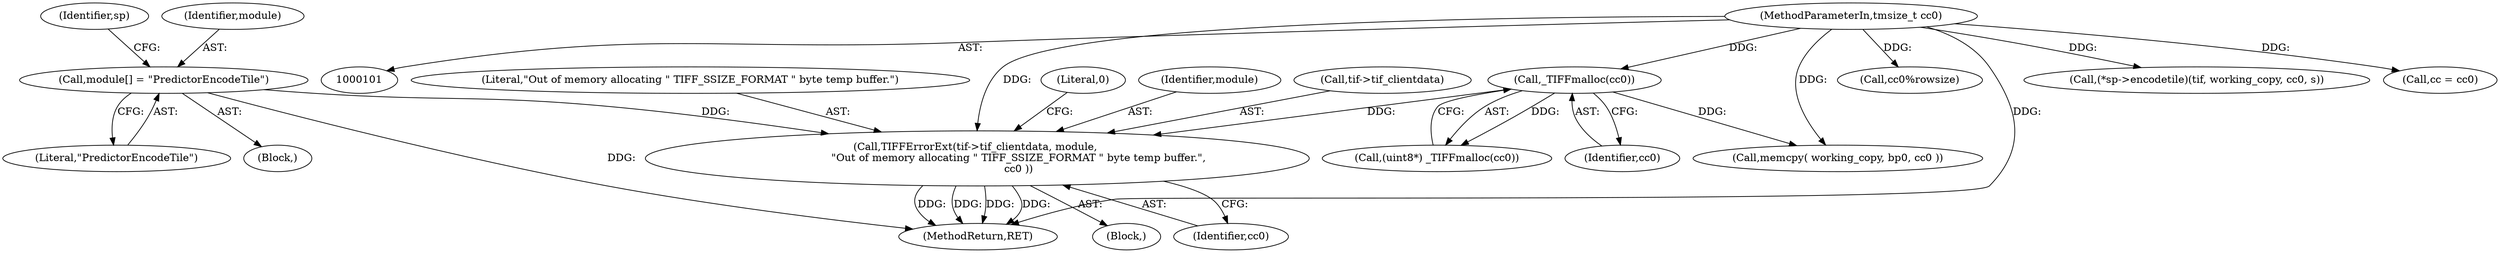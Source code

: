 digraph "0_libtiff_3ca657a8793dd011bf869695d72ad31c779c3cc1_2@pointer" {
"1000151" [label="(Call,TIFFErrorExt(tif->tif_clientdata, module, \n                         \"Out of memory allocating \" TIFF_SSIZE_FORMAT \" byte temp buffer.\",\n                         cc0 ))"];
"1000108" [label="(Call,module[] = \"PredictorEncodeTile\")"];
"1000144" [label="(Call,_TIFFmalloc(cc0))"];
"1000104" [label="(MethodParameterIn,tmsize_t cc0)"];
"1000157" [label="(Identifier,cc0)"];
"1000160" [label="(Call,memcpy( working_copy, bp0, cc0 ))"];
"1000151" [label="(Call,TIFFErrorExt(tif->tif_clientdata, module, \n                         \"Out of memory allocating \" TIFF_SSIZE_FORMAT \" byte temp buffer.\",\n                         cc0 ))"];
"1000113" [label="(Identifier,sp)"];
"1000104" [label="(MethodParameterIn,tmsize_t cc0)"];
"1000145" [label="(Identifier,cc0)"];
"1000178" [label="(Call,cc0%rowsize)"];
"1000144" [label="(Call,_TIFFmalloc(cc0))"];
"1000142" [label="(Call,(uint8*) _TIFFmalloc(cc0))"];
"1000209" [label="(Call,(*sp->encodetile)(tif, working_copy, cc0, s))"];
"1000159" [label="(Literal,0)"];
"1000152" [label="(Call,tif->tif_clientdata)"];
"1000110" [label="(Literal,\"PredictorEncodeTile\")"];
"1000156" [label="(Literal,\"Out of memory allocating \" TIFF_SSIZE_FORMAT \" byte temp buffer.\")"];
"1000150" [label="(Block,)"];
"1000118" [label="(Call,cc = cc0)"];
"1000108" [label="(Call,module[] = \"PredictorEncodeTile\")"];
"1000218" [label="(MethodReturn,RET)"];
"1000155" [label="(Identifier,module)"];
"1000109" [label="(Identifier,module)"];
"1000106" [label="(Block,)"];
"1000151" -> "1000150"  [label="AST: "];
"1000151" -> "1000157"  [label="CFG: "];
"1000152" -> "1000151"  [label="AST: "];
"1000155" -> "1000151"  [label="AST: "];
"1000156" -> "1000151"  [label="AST: "];
"1000157" -> "1000151"  [label="AST: "];
"1000159" -> "1000151"  [label="CFG: "];
"1000151" -> "1000218"  [label="DDG: "];
"1000151" -> "1000218"  [label="DDG: "];
"1000151" -> "1000218"  [label="DDG: "];
"1000151" -> "1000218"  [label="DDG: "];
"1000108" -> "1000151"  [label="DDG: "];
"1000144" -> "1000151"  [label="DDG: "];
"1000104" -> "1000151"  [label="DDG: "];
"1000108" -> "1000106"  [label="AST: "];
"1000108" -> "1000110"  [label="CFG: "];
"1000109" -> "1000108"  [label="AST: "];
"1000110" -> "1000108"  [label="AST: "];
"1000113" -> "1000108"  [label="CFG: "];
"1000108" -> "1000218"  [label="DDG: "];
"1000144" -> "1000142"  [label="AST: "];
"1000144" -> "1000145"  [label="CFG: "];
"1000145" -> "1000144"  [label="AST: "];
"1000142" -> "1000144"  [label="CFG: "];
"1000144" -> "1000142"  [label="DDG: "];
"1000104" -> "1000144"  [label="DDG: "];
"1000144" -> "1000160"  [label="DDG: "];
"1000104" -> "1000101"  [label="AST: "];
"1000104" -> "1000218"  [label="DDG: "];
"1000104" -> "1000118"  [label="DDG: "];
"1000104" -> "1000160"  [label="DDG: "];
"1000104" -> "1000178"  [label="DDG: "];
"1000104" -> "1000209"  [label="DDG: "];
}
